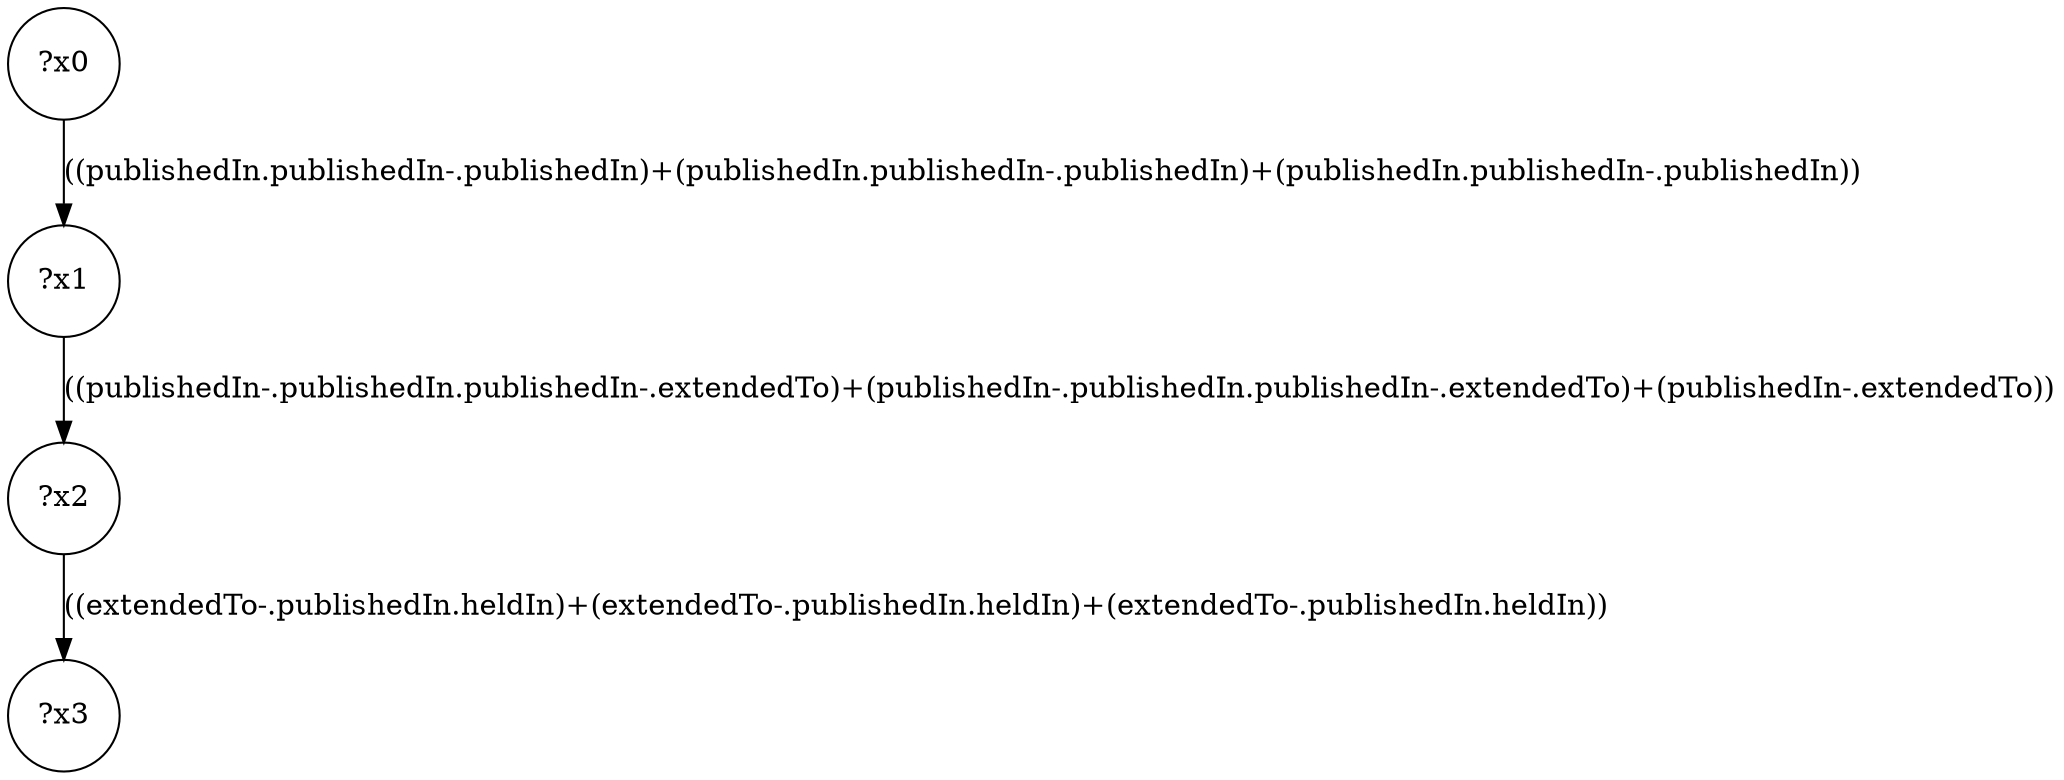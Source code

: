 digraph g {
	x0 [shape=circle, label="?x0"];
	x1 [shape=circle, label="?x1"];
	x0 -> x1 [label="((publishedIn.publishedIn-.publishedIn)+(publishedIn.publishedIn-.publishedIn)+(publishedIn.publishedIn-.publishedIn))"];
	x2 [shape=circle, label="?x2"];
	x1 -> x2 [label="((publishedIn-.publishedIn.publishedIn-.extendedTo)+(publishedIn-.publishedIn.publishedIn-.extendedTo)+(publishedIn-.extendedTo))"];
	x3 [shape=circle, label="?x3"];
	x2 -> x3 [label="((extendedTo-.publishedIn.heldIn)+(extendedTo-.publishedIn.heldIn)+(extendedTo-.publishedIn.heldIn))"];
}
